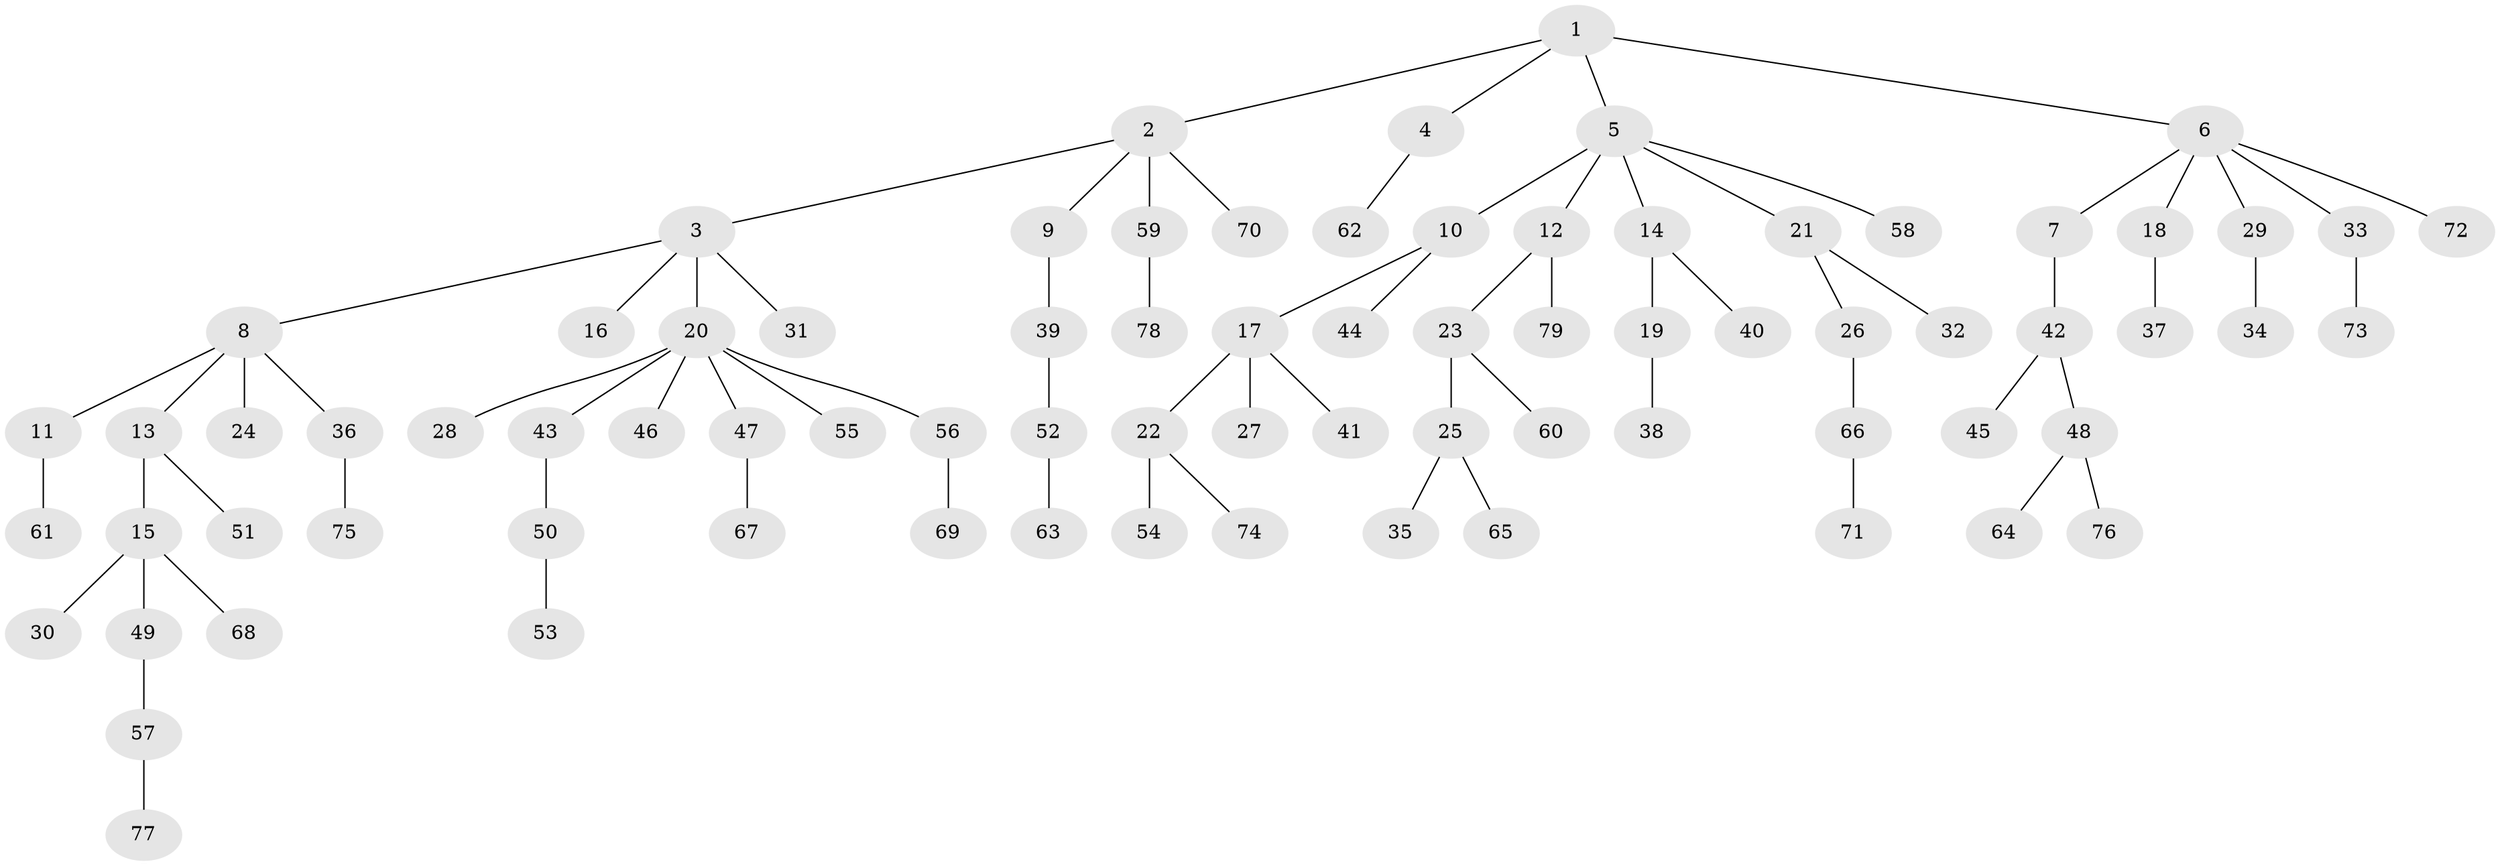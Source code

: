 // coarse degree distribution, {4: 0.09259259259259259, 1: 0.5925925925925926, 7: 0.018518518518518517, 6: 0.037037037037037035, 2: 0.2037037037037037, 5: 0.037037037037037035, 3: 0.018518518518518517}
// Generated by graph-tools (version 1.1) at 2025/52/02/27/25 19:52:11]
// undirected, 79 vertices, 78 edges
graph export_dot {
graph [start="1"]
  node [color=gray90,style=filled];
  1;
  2;
  3;
  4;
  5;
  6;
  7;
  8;
  9;
  10;
  11;
  12;
  13;
  14;
  15;
  16;
  17;
  18;
  19;
  20;
  21;
  22;
  23;
  24;
  25;
  26;
  27;
  28;
  29;
  30;
  31;
  32;
  33;
  34;
  35;
  36;
  37;
  38;
  39;
  40;
  41;
  42;
  43;
  44;
  45;
  46;
  47;
  48;
  49;
  50;
  51;
  52;
  53;
  54;
  55;
  56;
  57;
  58;
  59;
  60;
  61;
  62;
  63;
  64;
  65;
  66;
  67;
  68;
  69;
  70;
  71;
  72;
  73;
  74;
  75;
  76;
  77;
  78;
  79;
  1 -- 2;
  1 -- 4;
  1 -- 5;
  1 -- 6;
  2 -- 3;
  2 -- 9;
  2 -- 59;
  2 -- 70;
  3 -- 8;
  3 -- 16;
  3 -- 20;
  3 -- 31;
  4 -- 62;
  5 -- 10;
  5 -- 12;
  5 -- 14;
  5 -- 21;
  5 -- 58;
  6 -- 7;
  6 -- 18;
  6 -- 29;
  6 -- 33;
  6 -- 72;
  7 -- 42;
  8 -- 11;
  8 -- 13;
  8 -- 24;
  8 -- 36;
  9 -- 39;
  10 -- 17;
  10 -- 44;
  11 -- 61;
  12 -- 23;
  12 -- 79;
  13 -- 15;
  13 -- 51;
  14 -- 19;
  14 -- 40;
  15 -- 30;
  15 -- 49;
  15 -- 68;
  17 -- 22;
  17 -- 27;
  17 -- 41;
  18 -- 37;
  19 -- 38;
  20 -- 28;
  20 -- 43;
  20 -- 46;
  20 -- 47;
  20 -- 55;
  20 -- 56;
  21 -- 26;
  21 -- 32;
  22 -- 54;
  22 -- 74;
  23 -- 25;
  23 -- 60;
  25 -- 35;
  25 -- 65;
  26 -- 66;
  29 -- 34;
  33 -- 73;
  36 -- 75;
  39 -- 52;
  42 -- 45;
  42 -- 48;
  43 -- 50;
  47 -- 67;
  48 -- 64;
  48 -- 76;
  49 -- 57;
  50 -- 53;
  52 -- 63;
  56 -- 69;
  57 -- 77;
  59 -- 78;
  66 -- 71;
}
